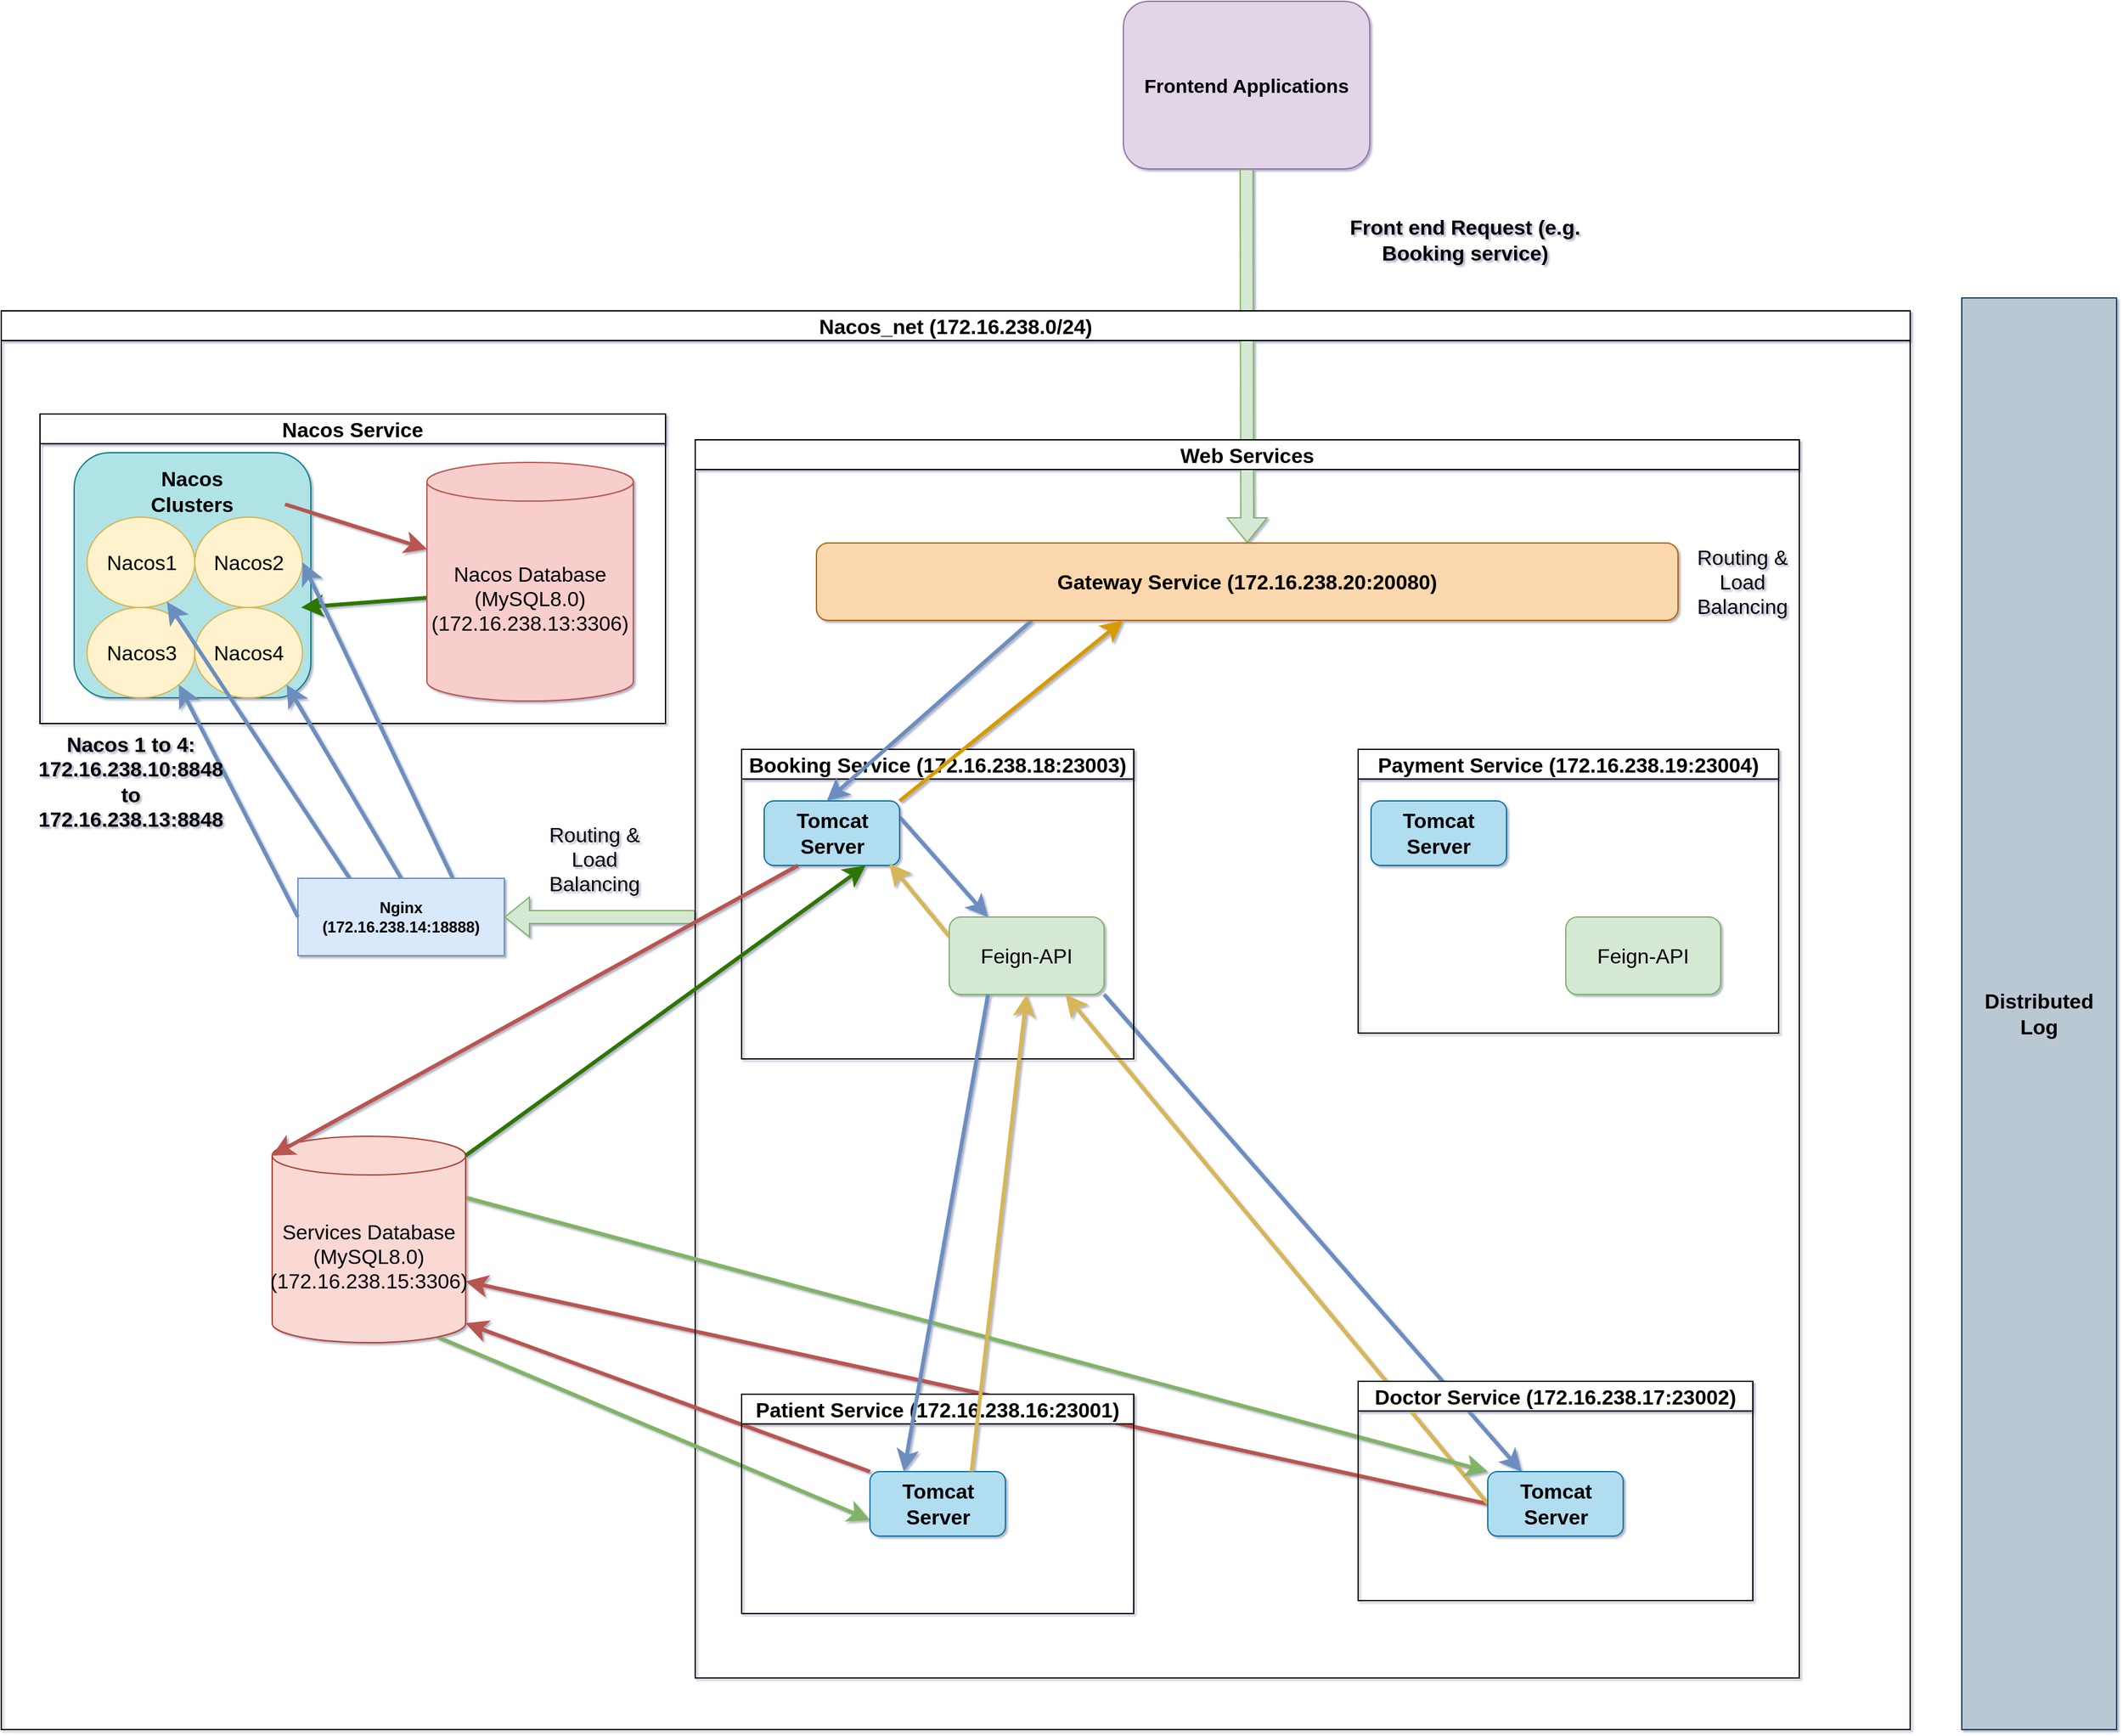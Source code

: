 <mxfile version="21.6.5" type="device">
  <diagram name="Page-1" id="5f0bae14-7c28-e335-631c-24af17079c00">
    <mxGraphModel dx="2047" dy="1382" grid="1" gridSize="10" guides="1" tooltips="1" connect="1" arrows="1" fold="1" page="1" pageScale="1" pageWidth="4681" pageHeight="3300" background="none" math="0" shadow="1">
      <root>
        <mxCell id="0" />
        <mxCell id="1" parent="0" />
        <mxCell id="QpQWHXm9IjxS0hsOlXD1-8" style="edgeStyle=none;curved=1;rounded=0;orthogonalLoop=1;jettySize=auto;html=1;exitX=0;exitY=0.5;exitDx=0;exitDy=0;entryX=1;entryY=0;entryDx=0;entryDy=112.5;entryPerimeter=0;fontSize=12;startSize=8;endSize=8;fillColor=#f8cecc;strokeColor=#b85450;strokeWidth=3;" edge="1" parent="1" source="t3KPmfPiuo9anuLnNl-u-87" target="t3KPmfPiuo9anuLnNl-u-25">
          <mxGeometry relative="1" as="geometry" />
        </mxCell>
        <mxCell id="t3KPmfPiuo9anuLnNl-u-92" style="edgeStyle=none;curved=1;rounded=0;orthogonalLoop=1;jettySize=auto;html=1;exitX=1;exitY=1;exitDx=0;exitDy=0;entryX=0.25;entryY=0;entryDx=0;entryDy=0;fontSize=12;startSize=8;endSize=8;fillColor=#dae8fc;strokeColor=#6c8ebf;strokeWidth=3;" parent="1" source="t3KPmfPiuo9anuLnNl-u-57" target="t3KPmfPiuo9anuLnNl-u-87" edge="1">
          <mxGeometry relative="1" as="geometry" />
        </mxCell>
        <mxCell id="t3KPmfPiuo9anuLnNl-u-94" style="edgeStyle=none;curved=1;rounded=0;orthogonalLoop=1;jettySize=auto;html=1;exitX=0;exitY=0.5;exitDx=0;exitDy=0;entryX=0.75;entryY=1;entryDx=0;entryDy=0;fontSize=12;startSize=8;endSize=8;fillColor=#fff2cc;strokeColor=#d6b656;strokeWidth=3;" parent="1" source="t3KPmfPiuo9anuLnNl-u-87" target="t3KPmfPiuo9anuLnNl-u-57" edge="1">
          <mxGeometry relative="1" as="geometry" />
        </mxCell>
        <mxCell id="jPvqtnYLJRj_eyyXHJ-Q-1" value="&lt;b&gt;&lt;font style=&quot;font-size: 15px;&quot;&gt;Frontend Applications&lt;/font&gt;&lt;/b&gt;" style="rounded=1;whiteSpace=wrap;html=1;fillColor=#e1d5e7;strokeColor=#9673a6;" parent="1" vertex="1">
          <mxGeometry x="2170" y="190" width="191" height="130" as="geometry" />
        </mxCell>
        <mxCell id="jPvqtnYLJRj_eyyXHJ-Q-2" value="" style="shape=flexArrow;endArrow=classic;html=1;rounded=0;exitX=0.5;exitY=1;exitDx=0;exitDy=0;fillColor=#d5e8d4;strokeColor=#82b366;entryX=0.5;entryY=0;entryDx=0;entryDy=0;" parent="1" source="jPvqtnYLJRj_eyyXHJ-Q-1" target="ogTgEn3JlV6PT00TCn8N-3" edge="1">
          <mxGeometry width="50" height="50" relative="1" as="geometry">
            <mxPoint x="2450" y="320" as="sourcePoint" />
            <mxPoint x="2490" y="200" as="targetPoint" />
          </mxGeometry>
        </mxCell>
        <mxCell id="jPvqtnYLJRj_eyyXHJ-Q-3" value="&lt;b&gt;Nginx&lt;br&gt;(172.16.238.14:18888&lt;span style=&quot;background-color: initial;&quot;&gt;)&lt;/span&gt;&lt;/b&gt;" style="rounded=0;whiteSpace=wrap;html=1;fillColor=#dae8fc;strokeColor=#6c8ebf;" parent="1" vertex="1">
          <mxGeometry x="1530" y="870" width="160" height="60" as="geometry" />
        </mxCell>
        <mxCell id="t3KPmfPiuo9anuLnNl-u-4" value="" style="shape=flexArrow;endArrow=classic;html=1;rounded=0;exitX=0.5;exitY=1;exitDx=0;exitDy=0;fillColor=#d5e8d4;strokeColor=#82b366;" parent="1" edge="1">
          <mxGeometry width="50" height="50" relative="1" as="geometry">
            <mxPoint x="1838" y="900" as="sourcePoint" />
            <mxPoint x="1690" y="900" as="targetPoint" />
          </mxGeometry>
        </mxCell>
        <mxCell id="t3KPmfPiuo9anuLnNl-u-5" value="&lt;font size=&quot;1&quot; style=&quot;&quot;&gt;&lt;b style=&quot;font-size: 16px;&quot;&gt;Front end Request (e.g. Booking service)&lt;/b&gt;&lt;/font&gt;" style="text;html=1;strokeColor=none;fillColor=none;align=center;verticalAlign=middle;whiteSpace=wrap;rounded=0;fontSize=16;" parent="1" vertex="1">
          <mxGeometry x="2330" y="320" width="210" height="110" as="geometry" />
        </mxCell>
        <mxCell id="t3KPmfPiuo9anuLnNl-u-6" value="Nacos Service" style="swimlane;whiteSpace=wrap;html=1;fontSize=16;" parent="1" vertex="1">
          <mxGeometry x="1330" y="510" width="485" height="240" as="geometry" />
        </mxCell>
        <mxCell id="t3KPmfPiuo9anuLnNl-u-1" value="" style="rounded=1;whiteSpace=wrap;html=1;fillColor=#b0e3e6;strokeColor=#0e8088;" parent="t3KPmfPiuo9anuLnNl-u-6" vertex="1">
          <mxGeometry x="26.5" y="30" width="183.5" height="190" as="geometry" />
        </mxCell>
        <mxCell id="t3KPmfPiuo9anuLnNl-u-11" style="edgeStyle=none;curved=1;rounded=0;orthogonalLoop=1;jettySize=auto;html=1;exitX=0;exitY=0;exitDx=0;exitDy=105;exitPerimeter=0;fontSize=12;startSize=8;endSize=8;fillColor=#60a917;strokeColor=#2D7600;strokeWidth=3;" parent="t3KPmfPiuo9anuLnNl-u-6" source="t3KPmfPiuo9anuLnNl-u-9" edge="1">
          <mxGeometry relative="1" as="geometry">
            <mxPoint x="202.5" y="150" as="targetPoint" />
          </mxGeometry>
        </mxCell>
        <mxCell id="t3KPmfPiuo9anuLnNl-u-102" value="Nacos1" style="ellipse;whiteSpace=wrap;html=1;fontSize=16;fillColor=#fff2cc;strokeColor=#d6b656;" parent="t3KPmfPiuo9anuLnNl-u-6" vertex="1">
          <mxGeometry x="36.5" y="80" width="83.5" height="70" as="geometry" />
        </mxCell>
        <mxCell id="t3KPmfPiuo9anuLnNl-u-107" value="Nacos2" style="ellipse;whiteSpace=wrap;html=1;fontSize=16;fillColor=#fff2cc;strokeColor=#d6b656;" parent="t3KPmfPiuo9anuLnNl-u-6" vertex="1">
          <mxGeometry x="120" y="80" width="83.5" height="70" as="geometry" />
        </mxCell>
        <mxCell id="t3KPmfPiuo9anuLnNl-u-108" value="Nacos3" style="ellipse;whiteSpace=wrap;html=1;fontSize=16;fillColor=#fff2cc;strokeColor=#d6b656;" parent="t3KPmfPiuo9anuLnNl-u-6" vertex="1">
          <mxGeometry x="36.5" y="150" width="83.5" height="70" as="geometry" />
        </mxCell>
        <mxCell id="t3KPmfPiuo9anuLnNl-u-109" value="Nacos4" style="ellipse;whiteSpace=wrap;html=1;fontSize=16;fillColor=#fff2cc;strokeColor=#d6b656;" parent="t3KPmfPiuo9anuLnNl-u-6" vertex="1">
          <mxGeometry x="120" y="150" width="83.5" height="70" as="geometry" />
        </mxCell>
        <mxCell id="t3KPmfPiuo9anuLnNl-u-110" value="&lt;b&gt;Nacos Clusters&lt;/b&gt;" style="text;html=1;strokeColor=none;fillColor=none;align=center;verticalAlign=middle;whiteSpace=wrap;rounded=0;fontSize=16;" parent="t3KPmfPiuo9anuLnNl-u-6" vertex="1">
          <mxGeometry x="88.25" y="45" width="60" height="30" as="geometry" />
        </mxCell>
        <mxCell id="t3KPmfPiuo9anuLnNl-u-12" value="Web Services" style="swimlane;whiteSpace=wrap;html=1;fontSize=16;" parent="1" vertex="1">
          <mxGeometry x="1838" y="530" width="856" height="960" as="geometry" />
        </mxCell>
        <mxCell id="t3KPmfPiuo9anuLnNl-u-21" value="Booking Service (172.16.238.18:23003)" style="swimlane;whiteSpace=wrap;html=1;fontSize=16;" parent="t3KPmfPiuo9anuLnNl-u-12" vertex="1">
          <mxGeometry x="36" y="240" width="304" height="240" as="geometry" />
        </mxCell>
        <mxCell id="t3KPmfPiuo9anuLnNl-u-58" style="edgeStyle=none;curved=1;rounded=0;orthogonalLoop=1;jettySize=auto;html=1;exitX=1;exitY=0.25;exitDx=0;exitDy=0;entryX=0.25;entryY=0;entryDx=0;entryDy=0;fontSize=12;startSize=8;endSize=8;fillColor=#dae8fc;strokeColor=#6c8ebf;strokeWidth=3;" parent="t3KPmfPiuo9anuLnNl-u-21" source="t3KPmfPiuo9anuLnNl-u-23" target="t3KPmfPiuo9anuLnNl-u-57" edge="1">
          <mxGeometry relative="1" as="geometry" />
        </mxCell>
        <mxCell id="t3KPmfPiuo9anuLnNl-u-23" value="&lt;b&gt;Tomcat Server&lt;/b&gt;" style="rounded=1;whiteSpace=wrap;html=1;fontSize=16;fillColor=#b1ddf0;strokeColor=#10739e;" parent="t3KPmfPiuo9anuLnNl-u-21" vertex="1">
          <mxGeometry x="17.5" y="40" width="105" height="50" as="geometry" />
        </mxCell>
        <mxCell id="t3KPmfPiuo9anuLnNl-u-59" style="edgeStyle=none;curved=1;rounded=0;orthogonalLoop=1;jettySize=auto;html=1;exitX=0;exitY=0.25;exitDx=0;exitDy=0;entryX=0.923;entryY=0.967;entryDx=0;entryDy=0;entryPerimeter=0;fontSize=12;startSize=8;endSize=8;fillColor=#fff2cc;strokeColor=#d6b656;strokeWidth=3;" parent="t3KPmfPiuo9anuLnNl-u-21" source="t3KPmfPiuo9anuLnNl-u-57" target="t3KPmfPiuo9anuLnNl-u-23" edge="1">
          <mxGeometry relative="1" as="geometry" />
        </mxCell>
        <mxCell id="t3KPmfPiuo9anuLnNl-u-57" value="Feign-API" style="rounded=1;whiteSpace=wrap;html=1;fontSize=16;fillColor=#d5e8d4;strokeColor=#82b366;" parent="t3KPmfPiuo9anuLnNl-u-21" vertex="1">
          <mxGeometry x="161" y="130" width="120" height="60" as="geometry" />
        </mxCell>
        <mxCell id="t3KPmfPiuo9anuLnNl-u-60" value="Payment Service (172.16.238.19:23004)" style="swimlane;whiteSpace=wrap;html=1;fontSize=16;" parent="t3KPmfPiuo9anuLnNl-u-12" vertex="1">
          <mxGeometry x="514" y="240" width="326" height="220" as="geometry" />
        </mxCell>
        <mxCell id="t3KPmfPiuo9anuLnNl-u-63" value="&lt;b&gt;Tomcat Server&lt;/b&gt;" style="rounded=1;whiteSpace=wrap;html=1;fontSize=16;fillColor=#b1ddf0;strokeColor=#10739e;" parent="t3KPmfPiuo9anuLnNl-u-60" vertex="1">
          <mxGeometry x="10" y="40" width="105" height="50" as="geometry" />
        </mxCell>
        <mxCell id="t3KPmfPiuo9anuLnNl-u-67" value="Feign-API" style="rounded=1;whiteSpace=wrap;html=1;fontSize=16;fillColor=#d5e8d4;strokeColor=#82b366;" parent="t3KPmfPiuo9anuLnNl-u-60" vertex="1">
          <mxGeometry x="161" y="130" width="120" height="60" as="geometry" />
        </mxCell>
        <mxCell id="QpQWHXm9IjxS0hsOlXD1-16" style="edgeStyle=none;curved=1;rounded=0;orthogonalLoop=1;jettySize=auto;html=1;exitX=0.25;exitY=1;exitDx=0;exitDy=0;fontSize=12;startSize=8;endSize=8;fillColor=#dae8fc;strokeColor=#6c8ebf;strokeWidth=3;" edge="1" parent="t3KPmfPiuo9anuLnNl-u-12" source="ogTgEn3JlV6PT00TCn8N-3">
          <mxGeometry relative="1" as="geometry">
            <mxPoint x="102" y="280" as="targetPoint" />
          </mxGeometry>
        </mxCell>
        <mxCell id="ogTgEn3JlV6PT00TCn8N-3" value="&lt;b&gt;Gateway Service (172.16.238.20:20080)&lt;/b&gt;" style="rounded=1;whiteSpace=wrap;html=1;fontSize=16;fillColor=#fad7ac;strokeColor=#b46504;" parent="t3KPmfPiuo9anuLnNl-u-12" vertex="1">
          <mxGeometry x="94" y="80" width="668" height="60" as="geometry" />
        </mxCell>
        <mxCell id="ogTgEn3JlV6PT00TCn8N-13" value="Routing &amp;amp; Load Balancing&lt;br&gt;" style="text;html=1;strokeColor=none;fillColor=none;align=center;verticalAlign=middle;whiteSpace=wrap;rounded=0;fontSize=16;" parent="t3KPmfPiuo9anuLnNl-u-12" vertex="1">
          <mxGeometry x="782" y="95" width="60" height="30" as="geometry" />
        </mxCell>
        <mxCell id="QpQWHXm9IjxS0hsOlXD1-17" style="edgeStyle=none;curved=1;rounded=0;orthogonalLoop=1;jettySize=auto;html=1;exitX=1;exitY=0;exitDx=0;exitDy=0;entryX=0.356;entryY=1;entryDx=0;entryDy=0;entryPerimeter=0;fontSize=12;startSize=8;endSize=8;fillColor=#ffe6cc;strokeColor=#d79b00;strokeWidth=3;" edge="1" parent="t3KPmfPiuo9anuLnNl-u-12" source="t3KPmfPiuo9anuLnNl-u-23" target="ogTgEn3JlV6PT00TCn8N-3">
          <mxGeometry relative="1" as="geometry" />
        </mxCell>
        <mxCell id="t3KPmfPiuo9anuLnNl-u-68" style="edgeStyle=none;curved=1;rounded=0;orthogonalLoop=1;jettySize=auto;html=1;exitX=1;exitY=0;exitDx=0;exitDy=0;fontSize=12;startSize=8;endSize=8;" parent="1" source="t3KPmfPiuo9anuLnNl-u-12" target="t3KPmfPiuo9anuLnNl-u-12" edge="1">
          <mxGeometry relative="1" as="geometry" />
        </mxCell>
        <mxCell id="t3KPmfPiuo9anuLnNl-u-100" value="Routing &amp;amp; Load Balancing&lt;br&gt;" style="text;html=1;strokeColor=none;fillColor=none;align=center;verticalAlign=middle;whiteSpace=wrap;rounded=0;fontSize=16;" parent="1" vertex="1">
          <mxGeometry x="1730" y="840" width="60" height="30" as="geometry" />
        </mxCell>
        <mxCell id="ogTgEn3JlV6PT00TCn8N-15" value="&lt;b&gt;Distributed Log&lt;/b&gt;" style="rounded=0;whiteSpace=wrap;html=1;fontSize=16;fillColor=#bac8d3;strokeColor=#23445d;" parent="1" vertex="1">
          <mxGeometry x="2820" y="420" width="120" height="1110" as="geometry" />
        </mxCell>
        <mxCell id="ogTgEn3JlV6PT00TCn8N-10" style="edgeStyle=none;curved=1;rounded=0;orthogonalLoop=1;jettySize=auto;html=1;exitX=0.25;exitY=0;exitDx=0;exitDy=0;fontSize=12;startSize=8;endSize=8;fillColor=#dae8fc;strokeColor=#6c8ebf;strokeWidth=3;" parent="1" source="jPvqtnYLJRj_eyyXHJ-Q-3" target="t3KPmfPiuo9anuLnNl-u-102" edge="1">
          <mxGeometry relative="1" as="geometry" />
        </mxCell>
        <mxCell id="ogTgEn3JlV6PT00TCn8N-11" style="edgeStyle=none;curved=1;rounded=0;orthogonalLoop=1;jettySize=auto;html=1;exitX=0.5;exitY=0;exitDx=0;exitDy=0;entryX=1;entryY=1;entryDx=0;entryDy=0;fontSize=12;startSize=8;endSize=8;fillColor=#dae8fc;strokeColor=#6c8ebf;strokeWidth=3;" parent="1" source="jPvqtnYLJRj_eyyXHJ-Q-3" target="t3KPmfPiuo9anuLnNl-u-109" edge="1">
          <mxGeometry relative="1" as="geometry" />
        </mxCell>
        <mxCell id="ogTgEn3JlV6PT00TCn8N-12" style="edgeStyle=none;curved=1;rounded=0;orthogonalLoop=1;jettySize=auto;html=1;exitX=0.75;exitY=0;exitDx=0;exitDy=0;entryX=1;entryY=0.5;entryDx=0;entryDy=0;fontSize=12;startSize=8;endSize=8;fillColor=#dae8fc;strokeColor=#6c8ebf;strokeWidth=3;" parent="1" source="jPvqtnYLJRj_eyyXHJ-Q-3" target="t3KPmfPiuo9anuLnNl-u-107" edge="1">
          <mxGeometry relative="1" as="geometry" />
        </mxCell>
        <mxCell id="ogTgEn3JlV6PT00TCn8N-9" style="edgeStyle=none;curved=1;rounded=0;orthogonalLoop=1;jettySize=auto;html=1;exitX=0;exitY=0.5;exitDx=0;exitDy=0;entryX=1;entryY=1;entryDx=0;entryDy=0;fontSize=12;startSize=8;endSize=8;fillColor=#dae8fc;strokeColor=#6c8ebf;strokeWidth=3;" parent="1" source="jPvqtnYLJRj_eyyXHJ-Q-3" target="t3KPmfPiuo9anuLnNl-u-108" edge="1">
          <mxGeometry relative="1" as="geometry" />
        </mxCell>
        <mxCell id="QpQWHXm9IjxS0hsOlXD1-3" style="edgeStyle=none;curved=1;rounded=0;orthogonalLoop=1;jettySize=auto;html=1;exitX=0.855;exitY=1;exitDx=0;exitDy=-4.35;exitPerimeter=0;entryX=0;entryY=0.75;entryDx=0;entryDy=0;fontSize=12;startSize=8;endSize=8;fillColor=#d5e8d4;strokeColor=#82b366;strokeWidth=3;" edge="1" parent="1" source="t3KPmfPiuo9anuLnNl-u-25" target="t3KPmfPiuo9anuLnNl-u-72">
          <mxGeometry relative="1" as="geometry" />
        </mxCell>
        <mxCell id="QpQWHXm9IjxS0hsOlXD1-9" style="edgeStyle=none;curved=1;rounded=0;orthogonalLoop=1;jettySize=auto;html=1;exitX=1;exitY=0;exitDx=0;exitDy=47.5;exitPerimeter=0;entryX=0;entryY=0;entryDx=0;entryDy=0;fontSize=12;startSize=8;endSize=8;fillColor=#d5e8d4;strokeColor=#82b366;strokeWidth=3;" edge="1" parent="1" source="t3KPmfPiuo9anuLnNl-u-25" target="t3KPmfPiuo9anuLnNl-u-87">
          <mxGeometry relative="1" as="geometry" />
        </mxCell>
        <mxCell id="t3KPmfPiuo9anuLnNl-u-25" value="Services Database (MySQL8.0)&lt;br&gt;(172.16.238.15:3306)" style="shape=cylinder3;whiteSpace=wrap;html=1;boundedLbl=1;backgroundOutline=1;size=15;fontSize=16;fillColor=#fad9d5;strokeColor=#ae4132;" parent="1" vertex="1">
          <mxGeometry x="1510" y="1070" width="150" height="160" as="geometry" />
        </mxCell>
        <mxCell id="t3KPmfPiuo9anuLnNl-u-55" style="edgeStyle=none;curved=1;rounded=0;orthogonalLoop=1;jettySize=auto;html=1;exitX=0.25;exitY=1;exitDx=0;exitDy=0;entryX=0;entryY=0;entryDx=0;entryDy=15;entryPerimeter=0;fontSize=12;startSize=8;endSize=8;fillColor=#f8cecc;strokeColor=#b85450;strokeWidth=3;" parent="1" source="t3KPmfPiuo9anuLnNl-u-23" target="t3KPmfPiuo9anuLnNl-u-25" edge="1">
          <mxGeometry relative="1" as="geometry" />
        </mxCell>
        <mxCell id="t3KPmfPiuo9anuLnNl-u-56" style="edgeStyle=none;curved=1;rounded=0;orthogonalLoop=1;jettySize=auto;html=1;exitX=1;exitY=0;exitDx=0;exitDy=15;exitPerimeter=0;entryX=0.75;entryY=1;entryDx=0;entryDy=0;fontSize=12;startSize=8;endSize=8;fillColor=#60a917;strokeColor=#2D7600;strokeWidth=3;" parent="1" source="t3KPmfPiuo9anuLnNl-u-25" target="t3KPmfPiuo9anuLnNl-u-23" edge="1">
          <mxGeometry relative="1" as="geometry" />
        </mxCell>
        <mxCell id="QpQWHXm9IjxS0hsOlXD1-2" style="edgeStyle=none;curved=1;rounded=0;orthogonalLoop=1;jettySize=auto;html=1;exitX=0;exitY=0;exitDx=0;exitDy=0;entryX=1;entryY=1;entryDx=0;entryDy=-15;entryPerimeter=0;fontSize=12;startSize=8;endSize=8;fillColor=#f8cecc;strokeColor=#b85450;strokeWidth=3;" edge="1" parent="1" source="t3KPmfPiuo9anuLnNl-u-72" target="t3KPmfPiuo9anuLnNl-u-25">
          <mxGeometry relative="1" as="geometry" />
        </mxCell>
        <mxCell id="QpQWHXm9IjxS0hsOlXD1-13" value="Nacos_net (172.16.238.0/24&lt;span style=&quot;background-color: initial;&quot;&gt;)&lt;/span&gt;" style="swimlane;whiteSpace=wrap;html=1;fontSize=16;" vertex="1" parent="1">
          <mxGeometry x="1300" y="430" width="1480" height="1100" as="geometry" />
        </mxCell>
        <mxCell id="t3KPmfPiuo9anuLnNl-u-9" value="&lt;font style=&quot;font-size: 16px;&quot;&gt;Nacos Database&lt;br&gt;(MySQL8.0)&lt;br&gt;(172.16.238.13:3306)&lt;/font&gt;" style="shape=cylinder3;whiteSpace=wrap;html=1;boundedLbl=1;backgroundOutline=1;size=15;fontSize=16;fillColor=#f8cecc;strokeColor=#b85450;" parent="QpQWHXm9IjxS0hsOlXD1-13" vertex="1">
          <mxGeometry x="330" y="117.5" width="160" height="185" as="geometry" />
        </mxCell>
        <mxCell id="t3KPmfPiuo9anuLnNl-u-10" value="" style="edgeStyle=none;curved=1;rounded=0;orthogonalLoop=1;jettySize=auto;html=1;fontSize=12;startSize=8;endSize=8;exitX=1;exitY=0.25;exitDx=0;exitDy=0;fillColor=#f8cecc;strokeColor=#b85450;strokeWidth=3;" parent="QpQWHXm9IjxS0hsOlXD1-13" target="t3KPmfPiuo9anuLnNl-u-9" edge="1">
          <mxGeometry relative="1" as="geometry">
            <mxPoint x="220" y="150.0" as="sourcePoint" />
          </mxGeometry>
        </mxCell>
        <mxCell id="QpQWHXm9IjxS0hsOlXD1-15" value="&lt;b&gt;Nacos 1 to 4:&lt;br&gt;172.16.238.10:8848 &lt;br&gt;to&lt;br&gt;172.16.238.13:8848&lt;/b&gt;" style="text;html=1;align=center;verticalAlign=middle;resizable=0;points=[];autosize=1;strokeColor=none;fillColor=none;fontSize=16;" vertex="1" parent="QpQWHXm9IjxS0hsOlXD1-13">
          <mxGeometry x="15" y="320" width="170" height="90" as="geometry" />
        </mxCell>
        <mxCell id="t3KPmfPiuo9anuLnNl-u-85" value="Doctor Service (172.16.238.17:23002)" style="swimlane;whiteSpace=wrap;html=1;fontSize=16;" parent="QpQWHXm9IjxS0hsOlXD1-13" vertex="1">
          <mxGeometry x="1052" y="830" width="306" height="170" as="geometry" />
        </mxCell>
        <mxCell id="t3KPmfPiuo9anuLnNl-u-87" value="&lt;b&gt;Tomcat Server&lt;/b&gt;" style="rounded=1;whiteSpace=wrap;html=1;fontSize=16;fillColor=#b1ddf0;strokeColor=#10739e;" parent="t3KPmfPiuo9anuLnNl-u-85" vertex="1">
          <mxGeometry x="100.5" y="70" width="105" height="50" as="geometry" />
        </mxCell>
        <mxCell id="t3KPmfPiuo9anuLnNl-u-69" value="Patient Service (172.16.238.16:23001)" style="swimlane;whiteSpace=wrap;html=1;fontSize=16;" parent="QpQWHXm9IjxS0hsOlXD1-13" vertex="1">
          <mxGeometry x="574" y="840" width="304" height="170" as="geometry" />
        </mxCell>
        <mxCell id="t3KPmfPiuo9anuLnNl-u-72" value="&lt;b&gt;Tomcat Server&lt;/b&gt;" style="rounded=1;whiteSpace=wrap;html=1;fontSize=16;fillColor=#b1ddf0;strokeColor=#10739e;" parent="t3KPmfPiuo9anuLnNl-u-69" vertex="1">
          <mxGeometry x="99.5" y="60" width="105" height="50" as="geometry" />
        </mxCell>
        <mxCell id="t3KPmfPiuo9anuLnNl-u-90" style="edgeStyle=none;curved=1;rounded=0;orthogonalLoop=1;jettySize=auto;html=1;exitX=0.25;exitY=1;exitDx=0;exitDy=0;entryX=0.25;entryY=0;entryDx=0;entryDy=0;fontSize=12;startSize=8;endSize=8;strokeWidth=3;fillColor=#dae8fc;strokeColor=#6c8ebf;" parent="1" source="t3KPmfPiuo9anuLnNl-u-57" target="t3KPmfPiuo9anuLnNl-u-72" edge="1">
          <mxGeometry relative="1" as="geometry" />
        </mxCell>
        <mxCell id="t3KPmfPiuo9anuLnNl-u-91" style="edgeStyle=none;curved=1;rounded=0;orthogonalLoop=1;jettySize=auto;html=1;exitX=0.75;exitY=0;exitDx=0;exitDy=0;entryX=0.5;entryY=1;entryDx=0;entryDy=0;fontSize=12;startSize=8;endSize=8;fillColor=#fff2cc;strokeColor=#d6b656;strokeWidth=3;" parent="1" source="t3KPmfPiuo9anuLnNl-u-72" target="t3KPmfPiuo9anuLnNl-u-57" edge="1">
          <mxGeometry relative="1" as="geometry" />
        </mxCell>
      </root>
    </mxGraphModel>
  </diagram>
</mxfile>

